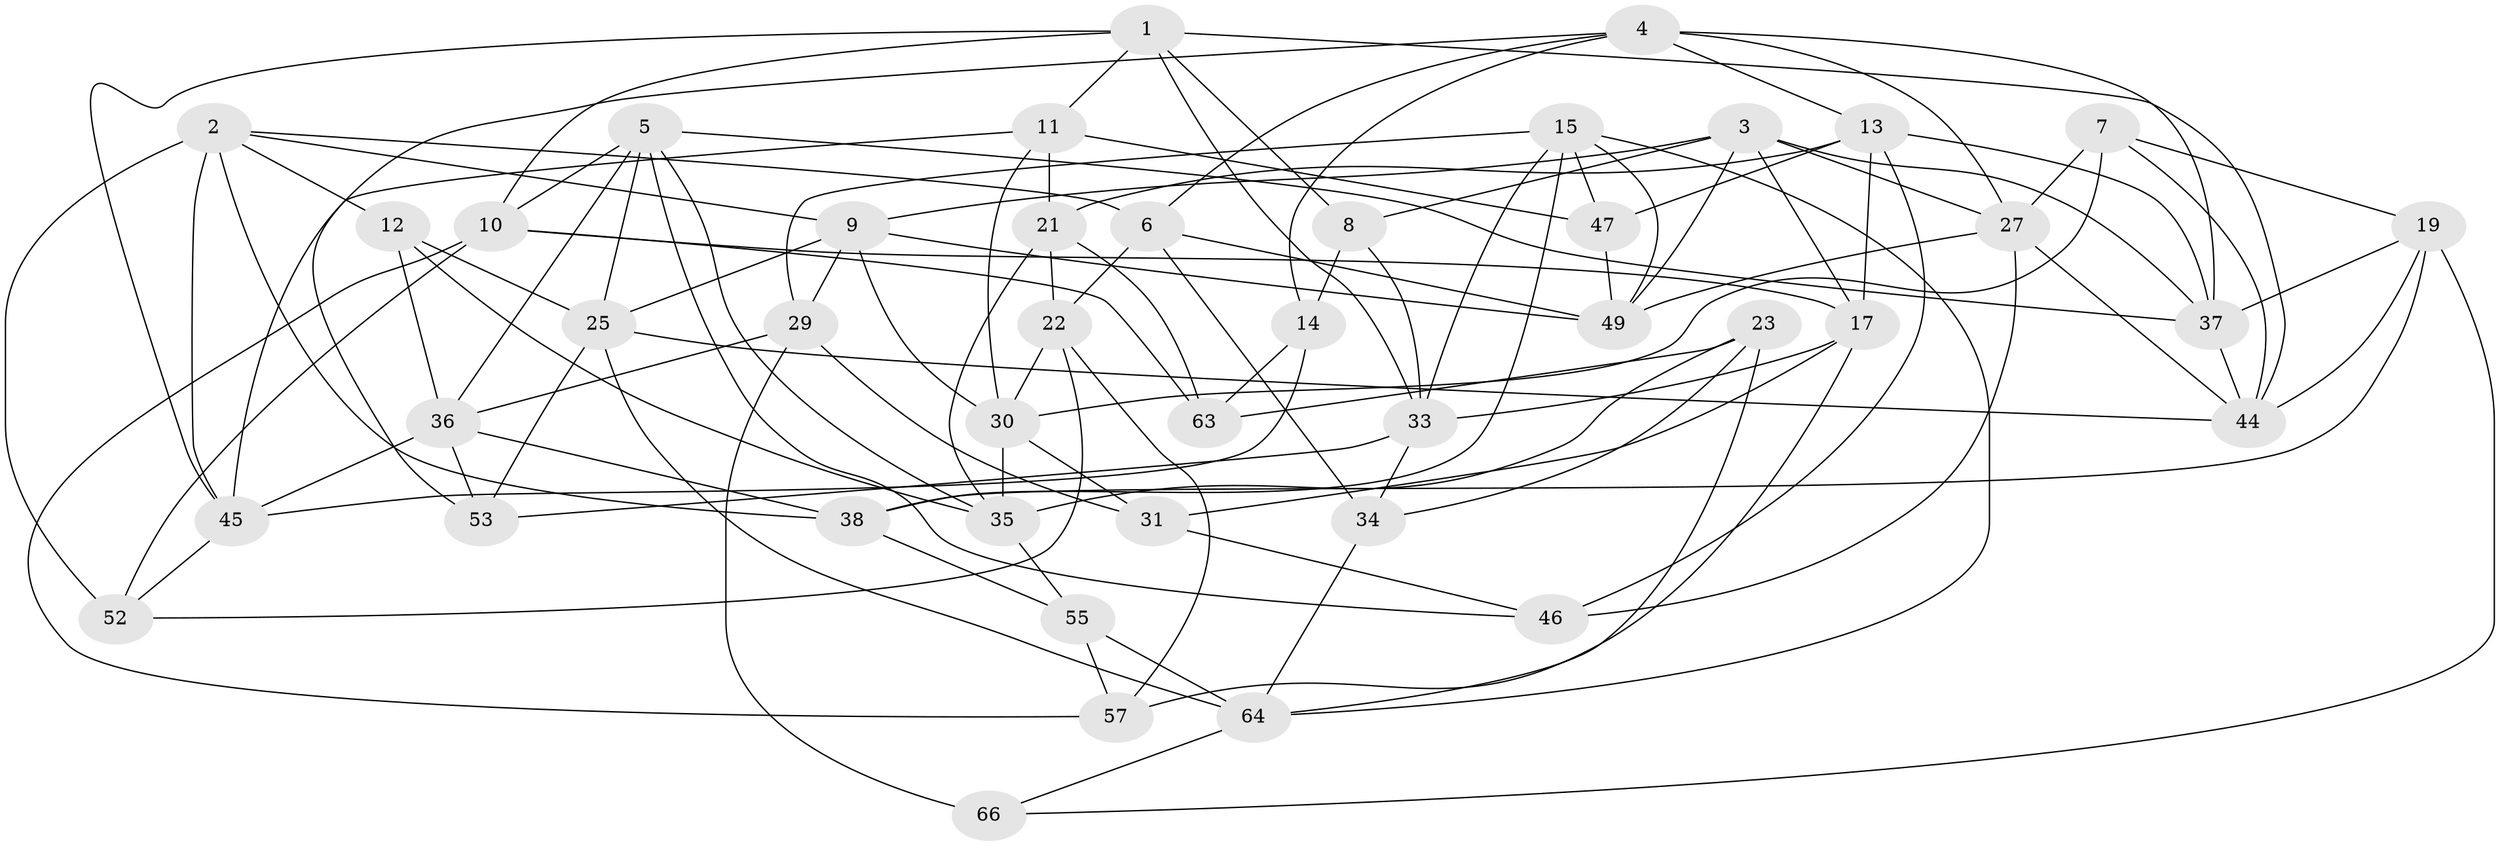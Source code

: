 // Generated by graph-tools (version 1.1) at 2025/52/02/27/25 19:52:31]
// undirected, 43 vertices, 110 edges
graph export_dot {
graph [start="1"]
  node [color=gray90,style=filled];
  1 [super="+16"];
  2 [super="+18"];
  3 [super="+32"];
  4 [super="+40"];
  5 [super="+26"];
  6 [super="+42"];
  7;
  8;
  9 [super="+65"];
  10 [super="+24"];
  11 [super="+54"];
  12;
  13 [super="+58"];
  14;
  15 [super="+60"];
  17 [super="+28"];
  19 [super="+20"];
  21 [super="+41"];
  22 [super="+61"];
  23;
  25 [super="+51"];
  27 [super="+56"];
  29 [super="+62"];
  30 [super="+70"];
  31;
  33 [super="+48"];
  34;
  35 [super="+43"];
  36 [super="+59"];
  37 [super="+50"];
  38 [super="+39"];
  44 [super="+67"];
  45 [super="+71"];
  46;
  47;
  49 [super="+69"];
  52;
  53;
  55;
  57;
  63;
  64 [super="+68"];
  66;
  1 -- 8;
  1 -- 10;
  1 -- 45;
  1 -- 44;
  1 -- 33;
  1 -- 11;
  2 -- 12;
  2 -- 9;
  2 -- 52;
  2 -- 6;
  2 -- 45;
  2 -- 38;
  3 -- 8;
  3 -- 17;
  3 -- 9;
  3 -- 37;
  3 -- 49;
  3 -- 27;
  4 -- 6;
  4 -- 14;
  4 -- 37;
  4 -- 45;
  4 -- 27;
  4 -- 13;
  5 -- 36;
  5 -- 10;
  5 -- 25;
  5 -- 37;
  5 -- 35;
  5 -- 46;
  6 -- 22 [weight=2];
  6 -- 49;
  6 -- 34;
  7 -- 44;
  7 -- 19;
  7 -- 30;
  7 -- 27;
  8 -- 14;
  8 -- 33;
  9 -- 25;
  9 -- 29;
  9 -- 30;
  9 -- 49;
  10 -- 63;
  10 -- 52;
  10 -- 57;
  10 -- 17;
  11 -- 21 [weight=2];
  11 -- 30;
  11 -- 53;
  11 -- 47;
  12 -- 36;
  12 -- 35;
  12 -- 25;
  13 -- 37;
  13 -- 46;
  13 -- 47;
  13 -- 21;
  13 -- 17;
  14 -- 63;
  14 -- 45;
  15 -- 38;
  15 -- 64;
  15 -- 33;
  15 -- 29;
  15 -- 47;
  15 -- 49;
  17 -- 57;
  17 -- 33;
  17 -- 31;
  19 -- 66;
  19 -- 38 [weight=2];
  19 -- 37;
  19 -- 44;
  21 -- 35;
  21 -- 63;
  21 -- 22;
  22 -- 52;
  22 -- 57;
  22 -- 30;
  23 -- 63;
  23 -- 35;
  23 -- 34;
  23 -- 64;
  25 -- 64;
  25 -- 53;
  25 -- 44;
  27 -- 46;
  27 -- 49;
  27 -- 44;
  29 -- 66 [weight=2];
  29 -- 31;
  29 -- 36;
  30 -- 31;
  30 -- 35;
  31 -- 46;
  33 -- 34;
  33 -- 53;
  34 -- 64;
  35 -- 55;
  36 -- 38;
  36 -- 53;
  36 -- 45;
  37 -- 44;
  38 -- 55;
  45 -- 52;
  47 -- 49;
  55 -- 57;
  55 -- 64;
  64 -- 66;
}
